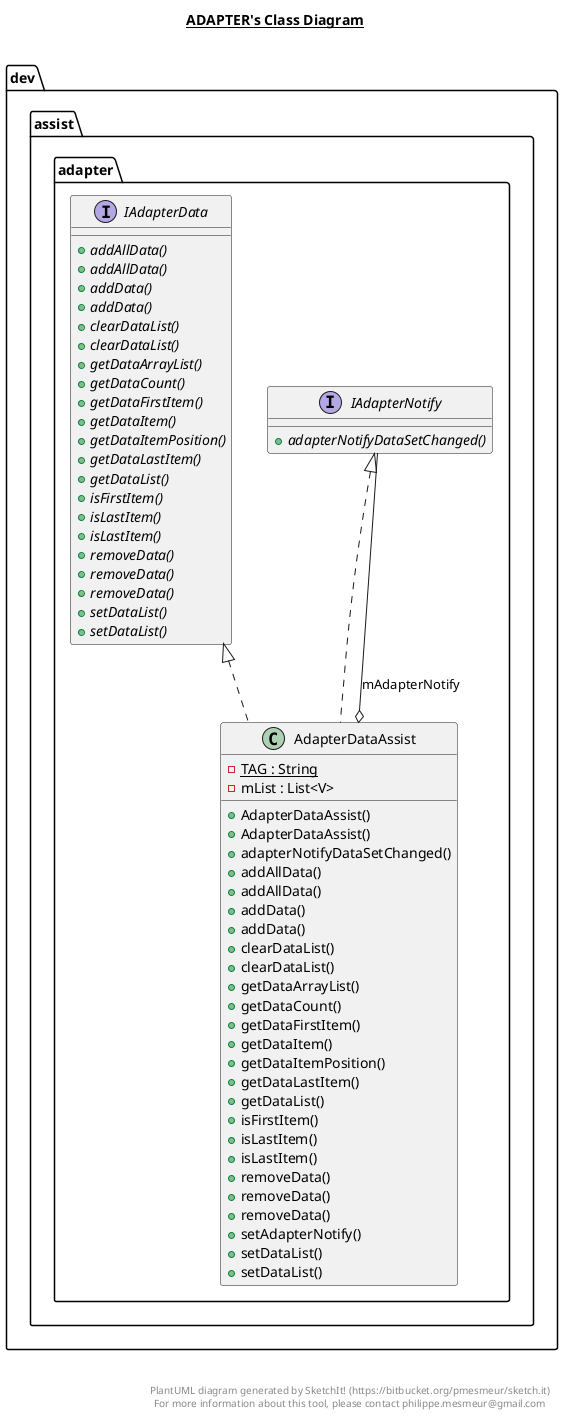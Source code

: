 @startuml

title __ADAPTER's Class Diagram__\n

  namespace dev {
    namespace assist {
      namespace adapter {
        class dev.assist.adapter.AdapterDataAssist {
            {static} - TAG : String
            - mList : List<V>
            + AdapterDataAssist()
            + AdapterDataAssist()
            + adapterNotifyDataSetChanged()
            + addAllData()
            + addAllData()
            + addData()
            + addData()
            + clearDataList()
            + clearDataList()
            + getDataArrayList()
            + getDataCount()
            + getDataFirstItem()
            + getDataItem()
            + getDataItemPosition()
            + getDataLastItem()
            + getDataList()
            + isFirstItem()
            + isLastItem()
            + isLastItem()
            + removeData()
            + removeData()
            + removeData()
            + setAdapterNotify()
            + setDataList()
            + setDataList()
        }
      }
    }
  }
  

  namespace dev {
    namespace assist {
      namespace adapter {
        interface dev.assist.adapter.IAdapterData {
            {abstract} + addAllData()
            {abstract} + addAllData()
            {abstract} + addData()
            {abstract} + addData()
            {abstract} + clearDataList()
            {abstract} + clearDataList()
            {abstract} + getDataArrayList()
            {abstract} + getDataCount()
            {abstract} + getDataFirstItem()
            {abstract} + getDataItem()
            {abstract} + getDataItemPosition()
            {abstract} + getDataLastItem()
            {abstract} + getDataList()
            {abstract} + isFirstItem()
            {abstract} + isLastItem()
            {abstract} + isLastItem()
            {abstract} + removeData()
            {abstract} + removeData()
            {abstract} + removeData()
            {abstract} + setDataList()
            {abstract} + setDataList()
        }
      }
    }
  }
  

  namespace dev {
    namespace assist {
      namespace adapter {
        interface dev.assist.adapter.IAdapterNotify {
            {abstract} + adapterNotifyDataSetChanged()
        }
      }
    }
  }
  

  dev.assist.adapter.AdapterDataAssist .up.|> dev.assist.adapter.IAdapterData
  dev.assist.adapter.AdapterDataAssist .up.|> dev.assist.adapter.IAdapterNotify
  dev.assist.adapter.AdapterDataAssist o-- dev.assist.adapter.IAdapterNotify : mAdapterNotify


right footer


PlantUML diagram generated by SketchIt! (https://bitbucket.org/pmesmeur/sketch.it)
For more information about this tool, please contact philippe.mesmeur@gmail.com
endfooter

@enduml
